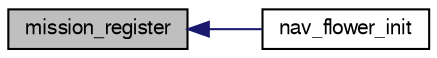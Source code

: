 digraph "mission_register"
{
  edge [fontname="FreeSans",fontsize="10",labelfontname="FreeSans",labelfontsize="10"];
  node [fontname="FreeSans",fontsize="10",shape=record];
  rankdir="LR";
  Node1 [label="mission_register",height=0.2,width=0.4,color="black", fillcolor="grey75", style="filled", fontcolor="black"];
  Node1 -> Node2 [dir="back",color="midnightblue",fontsize="10",style="solid",fontname="FreeSans"];
  Node2 [label="nav_flower_init",height=0.2,width=0.4,color="black", fillcolor="white", style="filled",URL="$nav__flower_8h.html#ada07e6046b41fa2b2a74a0aa70b39897"];
}
